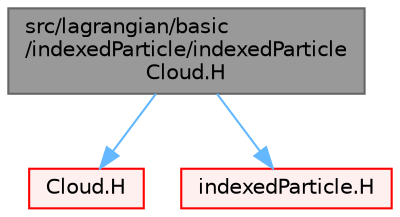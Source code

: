 digraph "src/lagrangian/basic/indexedParticle/indexedParticleCloud.H"
{
 // LATEX_PDF_SIZE
  bgcolor="transparent";
  edge [fontname=Helvetica,fontsize=10,labelfontname=Helvetica,labelfontsize=10];
  node [fontname=Helvetica,fontsize=10,shape=box,height=0.2,width=0.4];
  Node1 [id="Node000001",label="src/lagrangian/basic\l/indexedParticle/indexedParticle\lCloud.H",height=0.2,width=0.4,color="gray40", fillcolor="grey60", style="filled", fontcolor="black",tooltip=" "];
  Node1 -> Node2 [id="edge1_Node000001_Node000002",color="steelblue1",style="solid",tooltip=" "];
  Node2 [id="Node000002",label="Cloud.H",height=0.2,width=0.4,color="red", fillcolor="#FFF0F0", style="filled",URL="$Cloud_8H.html",tooltip=" "];
  Node1 -> Node287 [id="edge2_Node000001_Node000287",color="steelblue1",style="solid",tooltip=" "];
  Node287 [id="Node000287",label="indexedParticle.H",height=0.2,width=0.4,color="red", fillcolor="#FFF0F0", style="filled",URL="$indexedParticle_8H.html",tooltip=" "];
}
